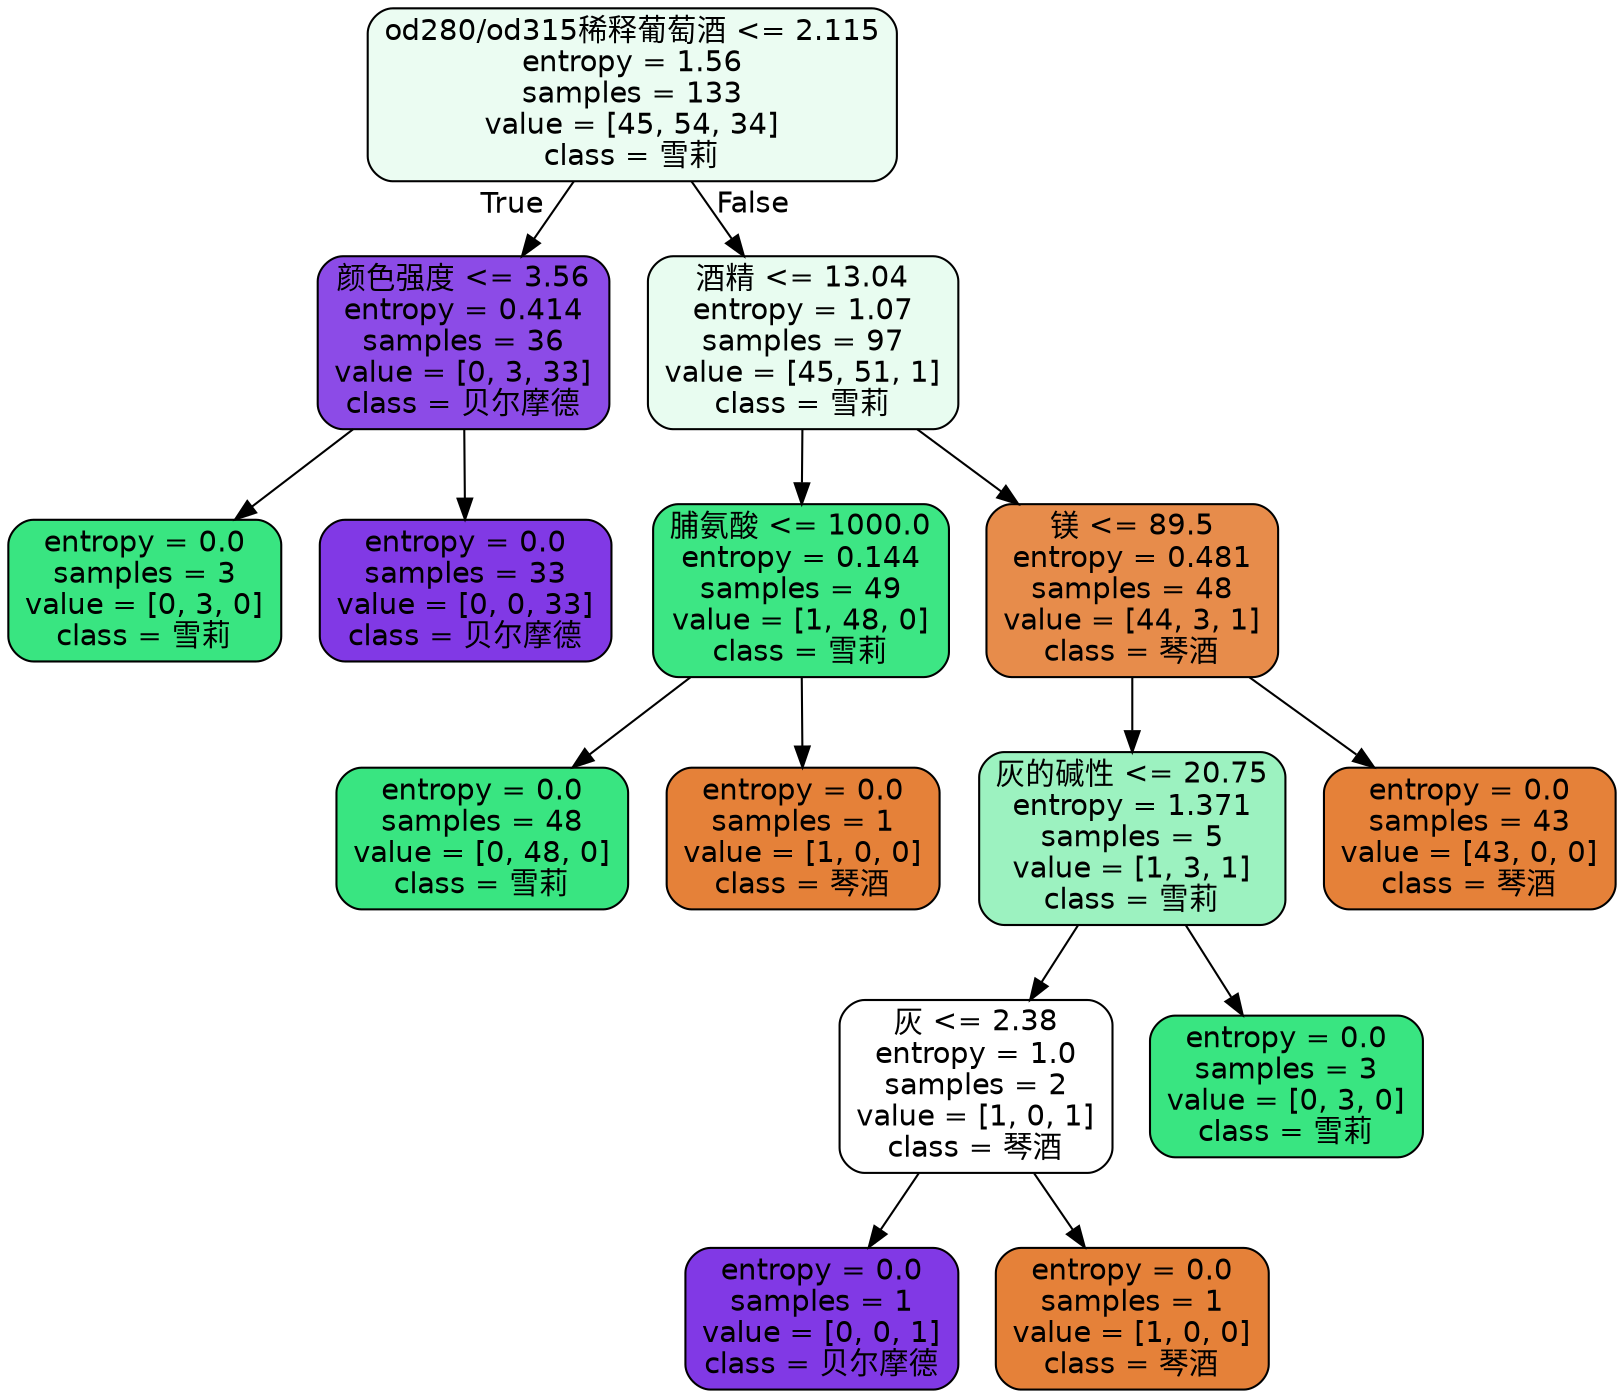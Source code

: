 digraph Tree {
node [shape=box, style="filled, rounded", color="black", fontname=helvetica] ;
edge [fontname=helvetica] ;
0 [label="od280/od315稀释葡萄酒 <= 2.115\nentropy = 1.56\nsamples = 133\nvalue = [45, 54, 34]\nclass = 雪莉", fillcolor="#ebfcf2"] ;
1 [label="颜色强度 <= 3.56\nentropy = 0.414\nsamples = 36\nvalue = [0, 3, 33]\nclass = 贝尔摩德", fillcolor="#8c4be7"] ;
0 -> 1 [labeldistance=2.5, labelangle=45, headlabel="True"] ;
2 [label="entropy = 0.0\nsamples = 3\nvalue = [0, 3, 0]\nclass = 雪莉", fillcolor="#39e581"] ;
1 -> 2 ;
3 [label="entropy = 0.0\nsamples = 33\nvalue = [0, 0, 33]\nclass = 贝尔摩德", fillcolor="#8139e5"] ;
1 -> 3 ;
4 [label="酒精 <= 13.04\nentropy = 1.07\nsamples = 97\nvalue = [45, 51, 1]\nclass = 雪莉", fillcolor="#e8fcf0"] ;
0 -> 4 [labeldistance=2.5, labelangle=-45, headlabel="False"] ;
5 [label="脯氨酸 <= 1000.0\nentropy = 0.144\nsamples = 49\nvalue = [1, 48, 0]\nclass = 雪莉", fillcolor="#3de684"] ;
4 -> 5 ;
6 [label="entropy = 0.0\nsamples = 48\nvalue = [0, 48, 0]\nclass = 雪莉", fillcolor="#39e581"] ;
5 -> 6 ;
7 [label="entropy = 0.0\nsamples = 1\nvalue = [1, 0, 0]\nclass = 琴酒", fillcolor="#e58139"] ;
5 -> 7 ;
8 [label="镁 <= 89.5\nentropy = 0.481\nsamples = 48\nvalue = [44, 3, 1]\nclass = 琴酒", fillcolor="#e78c4b"] ;
4 -> 8 ;
9 [label="灰的碱性 <= 20.75\nentropy = 1.371\nsamples = 5\nvalue = [1, 3, 1]\nclass = 雪莉", fillcolor="#9cf2c0"] ;
8 -> 9 ;
10 [label="灰 <= 2.38\nentropy = 1.0\nsamples = 2\nvalue = [1, 0, 1]\nclass = 琴酒", fillcolor="#ffffff"] ;
9 -> 10 ;
11 [label="entropy = 0.0\nsamples = 1\nvalue = [0, 0, 1]\nclass = 贝尔摩德", fillcolor="#8139e5"] ;
10 -> 11 ;
12 [label="entropy = 0.0\nsamples = 1\nvalue = [1, 0, 0]\nclass = 琴酒", fillcolor="#e58139"] ;
10 -> 12 ;
13 [label="entropy = 0.0\nsamples = 3\nvalue = [0, 3, 0]\nclass = 雪莉", fillcolor="#39e581"] ;
9 -> 13 ;
14 [label="entropy = 0.0\nsamples = 43\nvalue = [43, 0, 0]\nclass = 琴酒", fillcolor="#e58139"] ;
8 -> 14 ;
}